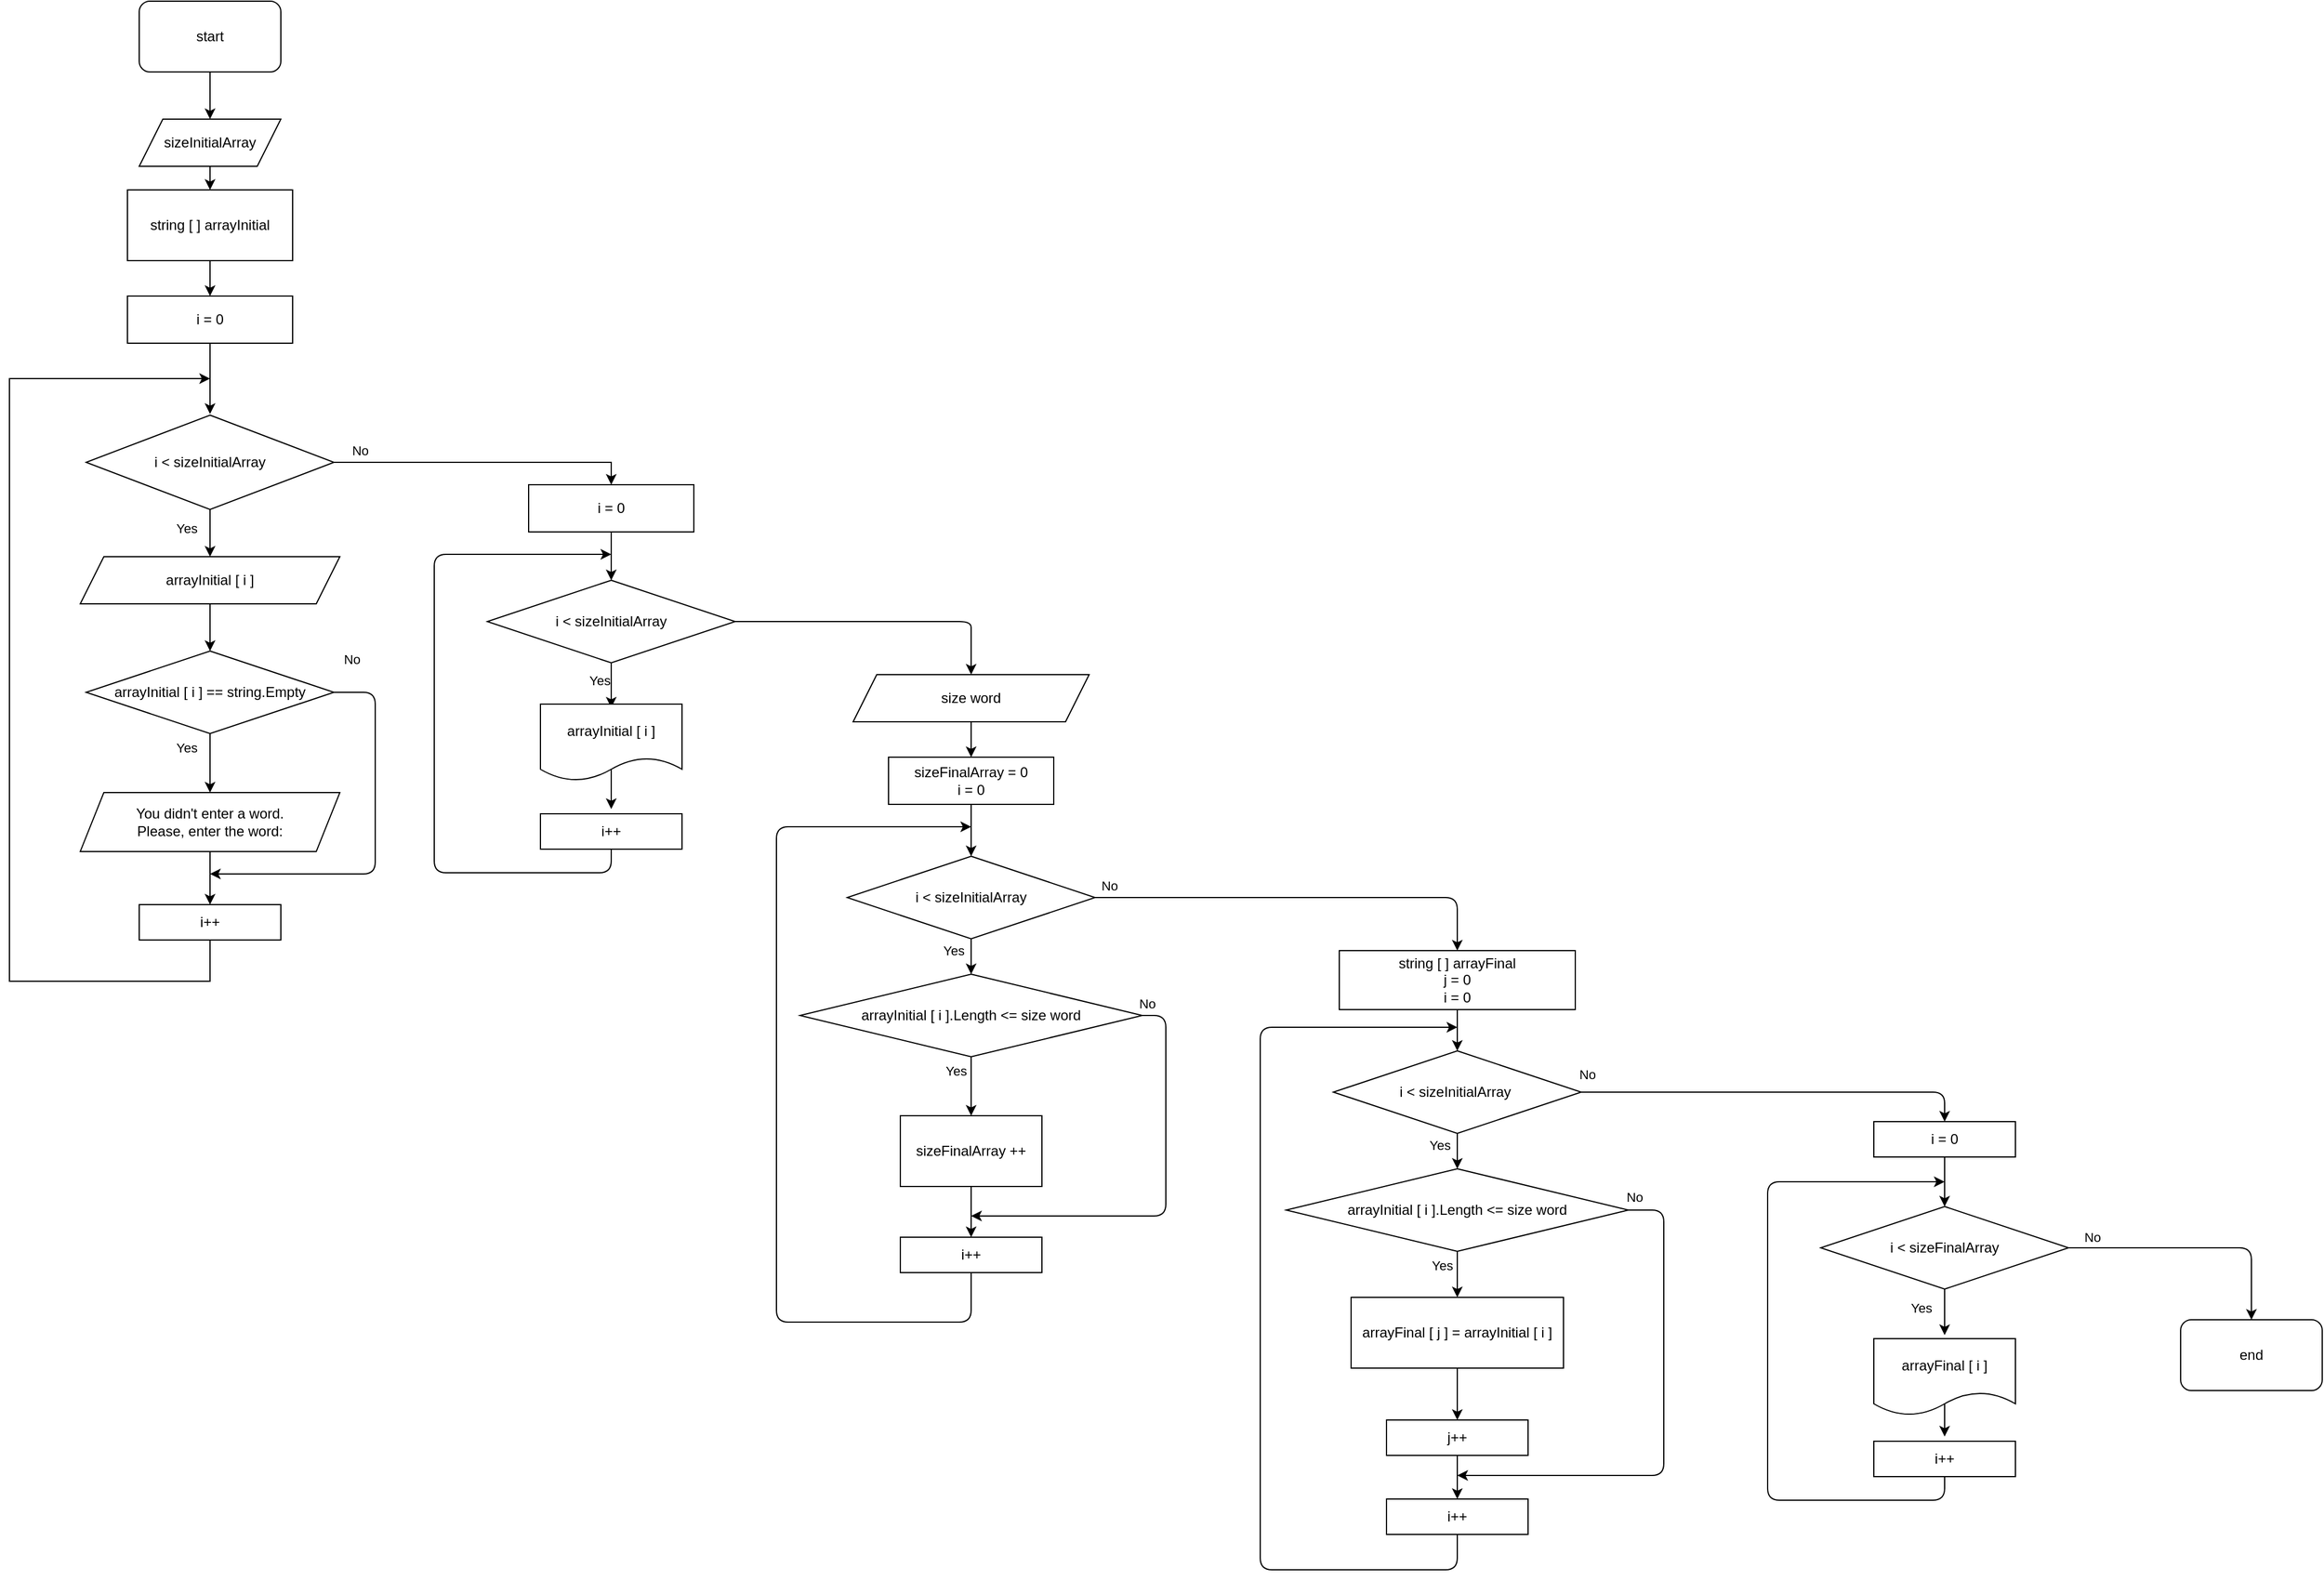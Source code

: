 <mxfile>
    <diagram id="C5RBs43oDa-KdzZeNtuy" name="Page-1">
        <mxGraphModel dx="335" dy="785" grid="1" gridSize="10" guides="1" tooltips="1" connect="1" arrows="1" fold="1" page="1" pageScale="1" pageWidth="827" pageHeight="1169" math="0" shadow="0">
            <root>
                <mxCell id="WIyWlLk6GJQsqaUBKTNV-0"/>
                <mxCell id="WIyWlLk6GJQsqaUBKTNV-1" parent="WIyWlLk6GJQsqaUBKTNV-0"/>
                <mxCell id="168" style="edgeStyle=none;html=1;exitX=0.5;exitY=1;exitDx=0;exitDy=0;entryX=0.5;entryY=0;entryDx=0;entryDy=0;" parent="WIyWlLk6GJQsqaUBKTNV-1" source="169" target="195" edge="1">
                    <mxGeometry relative="1" as="geometry">
                        <mxPoint x="1090" y="280" as="targetPoint"/>
                    </mxGeometry>
                </mxCell>
                <mxCell id="169" value="string [ ] arrayInitial" style="rounded=0;whiteSpace=wrap;html=1;" parent="WIyWlLk6GJQsqaUBKTNV-1" vertex="1">
                    <mxGeometry x="1020" y="170" width="140" height="60" as="geometry"/>
                </mxCell>
                <mxCell id="170" value="" style="edgeStyle=orthogonalEdgeStyle;rounded=0;orthogonalLoop=1;jettySize=auto;html=1;" parent="WIyWlLk6GJQsqaUBKTNV-1" source="171" target="173" edge="1">
                    <mxGeometry relative="1" as="geometry"/>
                </mxCell>
                <mxCell id="171" value="start" style="rounded=1;whiteSpace=wrap;html=1;" parent="WIyWlLk6GJQsqaUBKTNV-1" vertex="1">
                    <mxGeometry x="1030" y="10" width="120" height="60" as="geometry"/>
                </mxCell>
                <mxCell id="172" style="edgeStyle=none;html=1;exitX=0.5;exitY=1;exitDx=0;exitDy=0;entryX=0.5;entryY=0;entryDx=0;entryDy=0;" parent="WIyWlLk6GJQsqaUBKTNV-1" source="173" target="169" edge="1">
                    <mxGeometry relative="1" as="geometry"/>
                </mxCell>
                <mxCell id="173" value="sizeInitialArray" style="shape=parallelogram;perimeter=parallelogramPerimeter;whiteSpace=wrap;html=1;fixedSize=1;" parent="WIyWlLk6GJQsqaUBKTNV-1" vertex="1">
                    <mxGeometry x="1030" y="110" width="120" height="40" as="geometry"/>
                </mxCell>
                <mxCell id="174" style="edgeStyle=orthogonalEdgeStyle;rounded=0;orthogonalLoop=1;jettySize=auto;html=1;exitX=0.5;exitY=1;exitDx=0;exitDy=0;" parent="WIyWlLk6GJQsqaUBKTNV-1" edge="1">
                    <mxGeometry relative="1" as="geometry">
                        <mxPoint x="1090" y="216" as="sourcePoint"/>
                        <mxPoint x="1090" y="216" as="targetPoint"/>
                    </mxGeometry>
                </mxCell>
                <mxCell id="175" value="end" style="rounded=1;whiteSpace=wrap;html=1;" parent="WIyWlLk6GJQsqaUBKTNV-1" vertex="1">
                    <mxGeometry x="2760" y="1128" width="120" height="60" as="geometry"/>
                </mxCell>
                <mxCell id="176" value="Yes" style="edgeStyle=orthogonalEdgeStyle;rounded=0;orthogonalLoop=1;jettySize=auto;html=1;exitX=0.5;exitY=1;exitDx=0;exitDy=0;entryX=0.5;entryY=0;entryDx=0;entryDy=0;" parent="WIyWlLk6GJQsqaUBKTNV-1" source="178" target="181" edge="1">
                    <mxGeometry x="-0.2" y="-20" relative="1" as="geometry">
                        <mxPoint x="1090" y="491" as="sourcePoint"/>
                        <mxPoint as="offset"/>
                        <mxPoint x="1090" y="511" as="targetPoint"/>
                    </mxGeometry>
                </mxCell>
                <mxCell id="177" value="No" style="edgeStyle=orthogonalEdgeStyle;rounded=0;orthogonalLoop=1;jettySize=auto;html=1;entryX=0.5;entryY=0;entryDx=0;entryDy=0;" parent="WIyWlLk6GJQsqaUBKTNV-1" source="178" target="246" edge="1">
                    <mxGeometry x="-0.829" y="10" relative="1" as="geometry">
                        <mxPoint x="1430" y="431" as="targetPoint"/>
                        <mxPoint as="offset"/>
                        <Array as="points">
                            <mxPoint x="1430" y="401"/>
                        </Array>
                    </mxGeometry>
                </mxCell>
                <mxCell id="178" value="i &amp;lt; sizeInitialArray" style="rhombus;whiteSpace=wrap;html=1;" parent="WIyWlLk6GJQsqaUBKTNV-1" vertex="1">
                    <mxGeometry x="985" y="361" width="210" height="80" as="geometry"/>
                </mxCell>
                <mxCell id="179" style="edgeStyle=orthogonalEdgeStyle;rounded=0;orthogonalLoop=1;jettySize=auto;html=1;exitX=0.5;exitY=1;exitDx=0;exitDy=0;" parent="WIyWlLk6GJQsqaUBKTNV-1" source="193" edge="1">
                    <mxGeometry relative="1" as="geometry">
                        <mxPoint x="1090" y="330" as="targetPoint"/>
                        <Array as="points">
                            <mxPoint x="1090" y="841"/>
                            <mxPoint x="920" y="841"/>
                            <mxPoint x="920" y="330"/>
                        </Array>
                        <mxPoint x="1090" y="771" as="sourcePoint"/>
                    </mxGeometry>
                </mxCell>
                <mxCell id="180" style="edgeStyle=none;html=1;exitX=0.5;exitY=1;exitDx=0;exitDy=0;entryX=0.5;entryY=0;entryDx=0;entryDy=0;" parent="WIyWlLk6GJQsqaUBKTNV-1" source="181" target="186" edge="1">
                    <mxGeometry relative="1" as="geometry"/>
                </mxCell>
                <mxCell id="181" value="arrayInitial [ i ]" style="shape=parallelogram;perimeter=parallelogramPerimeter;whiteSpace=wrap;html=1;fixedSize=1;" parent="WIyWlLk6GJQsqaUBKTNV-1" vertex="1">
                    <mxGeometry x="980" y="481" width="220" height="40" as="geometry"/>
                </mxCell>
                <mxCell id="182" style="edgeStyle=none;html=1;exitX=0.5;exitY=1;exitDx=0;exitDy=0;entryX=0.5;entryY=0;entryDx=0;entryDy=0;" parent="WIyWlLk6GJQsqaUBKTNV-1" source="186" target="188" edge="1">
                    <mxGeometry relative="1" as="geometry"/>
                </mxCell>
                <mxCell id="183" value="Yes" style="edgeLabel;html=1;align=center;verticalAlign=middle;resizable=0;points=[];" parent="182" vertex="1" connectable="0">
                    <mxGeometry x="-0.52" y="1" relative="1" as="geometry">
                        <mxPoint x="-21" as="offset"/>
                    </mxGeometry>
                </mxCell>
                <mxCell id="184" style="edgeStyle=none;html=1;exitX=1;exitY=0.5;exitDx=0;exitDy=0;" parent="WIyWlLk6GJQsqaUBKTNV-1" source="186" edge="1">
                    <mxGeometry relative="1" as="geometry">
                        <mxPoint x="1090" y="750" as="targetPoint"/>
                        <Array as="points">
                            <mxPoint x="1230" y="596"/>
                            <mxPoint x="1230" y="750"/>
                        </Array>
                    </mxGeometry>
                </mxCell>
                <mxCell id="185" value="No" style="edgeLabel;html=1;align=center;verticalAlign=middle;resizable=0;points=[];" parent="184" vertex="1" connectable="0">
                    <mxGeometry x="-0.624" relative="1" as="geometry">
                        <mxPoint x="-20" y="-55" as="offset"/>
                    </mxGeometry>
                </mxCell>
                <mxCell id="186" value="arrayInitial [ i ] == string.Empty" style="rhombus;whiteSpace=wrap;html=1;" parent="WIyWlLk6GJQsqaUBKTNV-1" vertex="1">
                    <mxGeometry x="985" y="561" width="210" height="70" as="geometry"/>
                </mxCell>
                <mxCell id="187" style="edgeStyle=none;html=1;exitX=0.5;exitY=1;exitDx=0;exitDy=0;entryX=0.5;entryY=0;entryDx=0;entryDy=0;" parent="WIyWlLk6GJQsqaUBKTNV-1" source="188" target="193" edge="1">
                    <mxGeometry relative="1" as="geometry"/>
                </mxCell>
                <mxCell id="188" value="You didn't enter a word.&lt;br&gt;Please, enter the word:" style="shape=parallelogram;perimeter=parallelogramPerimeter;whiteSpace=wrap;html=1;fixedSize=1;" parent="WIyWlLk6GJQsqaUBKTNV-1" vertex="1">
                    <mxGeometry x="980" y="681" width="220" height="50" as="geometry"/>
                </mxCell>
                <mxCell id="189" style="edgeStyle=none;html=1;exitX=0.5;exitY=1;exitDx=0;exitDy=0;entryX=0.5;entryY=0;entryDx=0;entryDy=0;" parent="WIyWlLk6GJQsqaUBKTNV-1" edge="1">
                    <mxGeometry relative="1" as="geometry">
                        <mxPoint x="1430" y="609" as="targetPoint"/>
                        <mxPoint x="1430" y="570" as="sourcePoint"/>
                    </mxGeometry>
                </mxCell>
                <mxCell id="190" value="Yes" style="edgeLabel;html=1;align=center;verticalAlign=middle;resizable=0;points=[];" parent="189" vertex="1" connectable="0">
                    <mxGeometry x="-0.618" y="1" relative="1" as="geometry">
                        <mxPoint x="-11" y="8" as="offset"/>
                    </mxGeometry>
                </mxCell>
                <mxCell id="191" style="edgeStyle=none;html=1;exitX=1;exitY=0.5;exitDx=0;exitDy=0;entryX=0.5;entryY=0;entryDx=0;entryDy=0;" parent="WIyWlLk6GJQsqaUBKTNV-1" source="192" target="199" edge="1">
                    <mxGeometry relative="1" as="geometry">
                        <Array as="points">
                            <mxPoint x="1735" y="536"/>
                            <mxPoint x="1735" y="546"/>
                        </Array>
                    </mxGeometry>
                </mxCell>
                <mxCell id="192" value="i &amp;lt; sizeInitialArray" style="rhombus;whiteSpace=wrap;html=1;" parent="WIyWlLk6GJQsqaUBKTNV-1" vertex="1">
                    <mxGeometry x="1325" y="501" width="210" height="70" as="geometry"/>
                </mxCell>
                <mxCell id="193" value="i++" style="rounded=0;whiteSpace=wrap;html=1;" parent="WIyWlLk6GJQsqaUBKTNV-1" vertex="1">
                    <mxGeometry x="1030" y="776" width="120" height="30" as="geometry"/>
                </mxCell>
                <mxCell id="194" style="edgeStyle=none;html=1;" parent="WIyWlLk6GJQsqaUBKTNV-1" source="195" edge="1">
                    <mxGeometry relative="1" as="geometry">
                        <mxPoint x="1090" y="360" as="targetPoint"/>
                    </mxGeometry>
                </mxCell>
                <mxCell id="195" value="i = 0" style="rounded=0;whiteSpace=wrap;html=1;" parent="WIyWlLk6GJQsqaUBKTNV-1" vertex="1">
                    <mxGeometry x="1020" y="260" width="140" height="40" as="geometry"/>
                </mxCell>
                <mxCell id="196" style="edgeStyle=none;html=1;exitX=0.5;exitY=1;exitDx=0;exitDy=0;entryX=0.5;entryY=0;entryDx=0;entryDy=0;" parent="WIyWlLk6GJQsqaUBKTNV-1" edge="1">
                    <mxGeometry relative="1" as="geometry">
                        <mxPoint x="1430" y="659" as="sourcePoint"/>
                        <mxPoint x="1430" y="695" as="targetPoint"/>
                    </mxGeometry>
                </mxCell>
                <mxCell id="197" style="edgeStyle=none;html=1;exitX=0.5;exitY=1;exitDx=0;exitDy=0;" parent="WIyWlLk6GJQsqaUBKTNV-1" source="206" edge="1">
                    <mxGeometry relative="1" as="geometry">
                        <mxPoint x="1430" y="479" as="targetPoint"/>
                        <Array as="points">
                            <mxPoint x="1430" y="749"/>
                            <mxPoint x="1280" y="749"/>
                            <mxPoint x="1280" y="669"/>
                            <mxPoint x="1280" y="479"/>
                        </Array>
                    </mxGeometry>
                </mxCell>
                <mxCell id="198" style="edgeStyle=none;html=1;exitX=0.5;exitY=1;exitDx=0;exitDy=0;entryX=0.5;entryY=0;entryDx=0;entryDy=0;" parent="WIyWlLk6GJQsqaUBKTNV-1" source="199" target="201" edge="1">
                    <mxGeometry relative="1" as="geometry"/>
                </mxCell>
                <mxCell id="199" value="size word" style="shape=parallelogram;perimeter=parallelogramPerimeter;whiteSpace=wrap;html=1;fixedSize=1;" parent="WIyWlLk6GJQsqaUBKTNV-1" vertex="1">
                    <mxGeometry x="1635" y="581" width="200" height="40" as="geometry"/>
                </mxCell>
                <mxCell id="200" style="edgeStyle=none;html=1;exitX=0.5;exitY=1;exitDx=0;exitDy=0;entryX=0.5;entryY=0;entryDx=0;entryDy=0;" parent="WIyWlLk6GJQsqaUBKTNV-1" source="201" target="205" edge="1">
                    <mxGeometry relative="1" as="geometry"/>
                </mxCell>
                <mxCell id="201" value="sizeFinalArray&amp;nbsp;= 0&lt;br&gt;i = 0" style="rounded=0;whiteSpace=wrap;html=1;" parent="WIyWlLk6GJQsqaUBKTNV-1" vertex="1">
                    <mxGeometry x="1665" y="651" width="140" height="40" as="geometry"/>
                </mxCell>
                <mxCell id="202" style="edgeStyle=none;html=1;exitX=0.5;exitY=1;exitDx=0;exitDy=0;entryX=0.5;entryY=0;entryDx=0;entryDy=0;" parent="WIyWlLk6GJQsqaUBKTNV-1" source="205" target="209" edge="1">
                    <mxGeometry relative="1" as="geometry"/>
                </mxCell>
                <mxCell id="203" style="edgeStyle=none;html=1;exitX=1;exitY=0.5;exitDx=0;exitDy=0;entryX=0.5;entryY=0;entryDx=0;entryDy=0;" parent="WIyWlLk6GJQsqaUBKTNV-1" source="205" target="216" edge="1">
                    <mxGeometry relative="1" as="geometry">
                        <mxPoint x="2130" y="780" as="targetPoint"/>
                        <Array as="points">
                            <mxPoint x="1950" y="770"/>
                            <mxPoint x="2147" y="770"/>
                        </Array>
                    </mxGeometry>
                </mxCell>
                <mxCell id="204" value="No" style="edgeLabel;html=1;align=center;verticalAlign=middle;resizable=0;points=[];" parent="203" vertex="1" connectable="0">
                    <mxGeometry x="-0.936" y="2" relative="1" as="geometry">
                        <mxPoint y="-8" as="offset"/>
                    </mxGeometry>
                </mxCell>
                <mxCell id="205" value="i &amp;lt; sizeInitialArray" style="rhombus;whiteSpace=wrap;html=1;" parent="WIyWlLk6GJQsqaUBKTNV-1" vertex="1">
                    <mxGeometry x="1630" y="735" width="210" height="70" as="geometry"/>
                </mxCell>
                <mxCell id="206" value="i++" style="rounded=0;whiteSpace=wrap;html=1;" parent="WIyWlLk6GJQsqaUBKTNV-1" vertex="1">
                    <mxGeometry x="1370" y="699" width="120" height="30" as="geometry"/>
                </mxCell>
                <mxCell id="207" value="" style="edgeStyle=none;html=1;" parent="WIyWlLk6GJQsqaUBKTNV-1" source="209" target="212" edge="1">
                    <mxGeometry relative="1" as="geometry"/>
                </mxCell>
                <mxCell id="208" style="edgeStyle=none;html=1;exitX=1;exitY=0.5;exitDx=0;exitDy=0;" parent="WIyWlLk6GJQsqaUBKTNV-1" source="209" edge="1">
                    <mxGeometry relative="1" as="geometry">
                        <mxPoint x="1735" y="1040" as="targetPoint"/>
                        <Array as="points">
                            <mxPoint x="1900" y="870"/>
                            <mxPoint x="1900" y="1040"/>
                        </Array>
                    </mxGeometry>
                </mxCell>
                <mxCell id="209" value="arrayInitial [ i ].Length &amp;lt;= size word" style="rhombus;whiteSpace=wrap;html=1;" parent="WIyWlLk6GJQsqaUBKTNV-1" vertex="1">
                    <mxGeometry x="1590" y="835" width="290" height="70" as="geometry"/>
                </mxCell>
                <mxCell id="210" style="edgeStyle=none;html=1;exitX=0.5;exitY=1;exitDx=0;exitDy=0;" parent="WIyWlLk6GJQsqaUBKTNV-1" source="217" edge="1">
                    <mxGeometry relative="1" as="geometry">
                        <mxPoint x="1735" y="710" as="targetPoint"/>
                        <mxPoint x="1735" y="1100" as="sourcePoint"/>
                        <Array as="points">
                            <mxPoint x="1735" y="1130"/>
                            <mxPoint x="1570" y="1130"/>
                            <mxPoint x="1570" y="710"/>
                        </Array>
                    </mxGeometry>
                </mxCell>
                <mxCell id="211" style="edgeStyle=none;html=1;exitX=0.5;exitY=1;exitDx=0;exitDy=0;entryX=0.5;entryY=0;entryDx=0;entryDy=0;" parent="WIyWlLk6GJQsqaUBKTNV-1" source="212" target="217" edge="1">
                    <mxGeometry relative="1" as="geometry"/>
                </mxCell>
                <mxCell id="212" value="&lt;span&gt;sizeFinalArray ++&lt;/span&gt;" style="whiteSpace=wrap;html=1;" parent="WIyWlLk6GJQsqaUBKTNV-1" vertex="1">
                    <mxGeometry x="1675" y="955" width="120" height="60" as="geometry"/>
                </mxCell>
                <mxCell id="213" value="Yes" style="edgeLabel;html=1;align=center;verticalAlign=middle;resizable=0;points=[];" parent="WIyWlLk6GJQsqaUBKTNV-1" vertex="1" connectable="0">
                    <mxGeometry x="1720" y="815" as="geometry"/>
                </mxCell>
                <mxCell id="214" value="Yes" style="edgeLabel;html=1;align=center;verticalAlign=middle;resizable=0;points=[];" parent="WIyWlLk6GJQsqaUBKTNV-1" vertex="1" connectable="0">
                    <mxGeometry x="1730" y="825" as="geometry">
                        <mxPoint x="-8" y="92" as="offset"/>
                    </mxGeometry>
                </mxCell>
                <mxCell id="215" style="edgeStyle=none;html=1;exitX=0.5;exitY=1;exitDx=0;exitDy=0;entryX=0.5;entryY=0;entryDx=0;entryDy=0;" parent="WIyWlLk6GJQsqaUBKTNV-1" source="216" target="221" edge="1">
                    <mxGeometry relative="1" as="geometry"/>
                </mxCell>
                <mxCell id="216" value="string [ ] arrayFinal&lt;br&gt;j = 0&lt;br&gt;i = 0" style="rounded=0;whiteSpace=wrap;html=1;" parent="WIyWlLk6GJQsqaUBKTNV-1" vertex="1">
                    <mxGeometry x="2047" y="815" width="200" height="50" as="geometry"/>
                </mxCell>
                <mxCell id="217" value="&lt;span&gt;i++&lt;/span&gt;" style="whiteSpace=wrap;html=1;" parent="WIyWlLk6GJQsqaUBKTNV-1" vertex="1">
                    <mxGeometry x="1675" y="1058" width="120" height="30" as="geometry"/>
                </mxCell>
                <mxCell id="218" style="edgeStyle=none;html=1;exitX=0.5;exitY=1;exitDx=0;exitDy=0;entryX=0.5;entryY=0;entryDx=0;entryDy=0;" parent="WIyWlLk6GJQsqaUBKTNV-1" source="221" target="224" edge="1">
                    <mxGeometry relative="1" as="geometry"/>
                </mxCell>
                <mxCell id="219" style="edgeStyle=none;html=1;exitX=1;exitY=0.5;exitDx=0;exitDy=0;" parent="WIyWlLk6GJQsqaUBKTNV-1" source="221" edge="1">
                    <mxGeometry relative="1" as="geometry">
                        <mxPoint x="2560" y="960" as="targetPoint"/>
                        <Array as="points">
                            <mxPoint x="2352" y="935"/>
                            <mxPoint x="2560" y="935"/>
                        </Array>
                    </mxGeometry>
                </mxCell>
                <mxCell id="220" value="No" style="edgeLabel;html=1;align=center;verticalAlign=middle;resizable=0;points=[];" parent="219" vertex="1" connectable="0">
                    <mxGeometry x="-0.826" y="-2" relative="1" as="geometry">
                        <mxPoint x="-24" y="-17" as="offset"/>
                    </mxGeometry>
                </mxCell>
                <mxCell id="221" value="i &amp;lt; sizeInitialArray&amp;nbsp;" style="rhombus;whiteSpace=wrap;html=1;" parent="WIyWlLk6GJQsqaUBKTNV-1" vertex="1">
                    <mxGeometry x="2042" y="900" width="210" height="70" as="geometry"/>
                </mxCell>
                <mxCell id="222" style="edgeStyle=none;html=1;exitX=0.5;exitY=1;exitDx=0;exitDy=0;entryX=0.5;entryY=0;entryDx=0;entryDy=0;" parent="WIyWlLk6GJQsqaUBKTNV-1" source="224" target="228" edge="1">
                    <mxGeometry relative="1" as="geometry"/>
                </mxCell>
                <mxCell id="223" style="edgeStyle=none;html=1;exitX=1;exitY=0.5;exitDx=0;exitDy=0;" parent="WIyWlLk6GJQsqaUBKTNV-1" source="224" edge="1">
                    <mxGeometry relative="1" as="geometry">
                        <mxPoint x="2147" y="1260" as="targetPoint"/>
                        <Array as="points">
                            <mxPoint x="2322" y="1035"/>
                            <mxPoint x="2322" y="1260"/>
                        </Array>
                    </mxGeometry>
                </mxCell>
                <mxCell id="224" value="arrayInitial [ i ].Length&amp;nbsp;&amp;lt;= size word" style="rhombus;whiteSpace=wrap;html=1;" parent="WIyWlLk6GJQsqaUBKTNV-1" vertex="1">
                    <mxGeometry x="2002" y="1000" width="290" height="70" as="geometry"/>
                </mxCell>
                <mxCell id="225" value="Yes" style="edgeLabel;html=1;align=center;verticalAlign=middle;resizable=0;points=[];" parent="WIyWlLk6GJQsqaUBKTNV-1" vertex="1" connectable="0">
                    <mxGeometry x="2132" y="980" as="geometry"/>
                </mxCell>
                <mxCell id="226" value="Yes" style="edgeLabel;html=1;align=center;verticalAlign=middle;resizable=0;points=[];" parent="WIyWlLk6GJQsqaUBKTNV-1" vertex="1" connectable="0">
                    <mxGeometry x="2142" y="990" as="geometry">
                        <mxPoint x="-8" y="92" as="offset"/>
                    </mxGeometry>
                </mxCell>
                <mxCell id="227" style="edgeStyle=none;html=1;exitX=0.5;exitY=1;exitDx=0;exitDy=0;entryX=0.5;entryY=0;entryDx=0;entryDy=0;" parent="WIyWlLk6GJQsqaUBKTNV-1" source="228" target="230" edge="1">
                    <mxGeometry relative="1" as="geometry"/>
                </mxCell>
                <mxCell id="228" value="arrayFinal [ j ] = arrayInitial [ i ]" style="whiteSpace=wrap;html=1;" parent="WIyWlLk6GJQsqaUBKTNV-1" vertex="1">
                    <mxGeometry x="2057" y="1109" width="180" height="60" as="geometry"/>
                </mxCell>
                <mxCell id="229" style="edgeStyle=none;html=1;exitX=0.5;exitY=1;exitDx=0;exitDy=0;entryX=0.5;entryY=0;entryDx=0;entryDy=0;" parent="WIyWlLk6GJQsqaUBKTNV-1" source="230" target="232" edge="1">
                    <mxGeometry relative="1" as="geometry"/>
                </mxCell>
                <mxCell id="230" value="&lt;span&gt;j++&lt;br&gt;&lt;/span&gt;" style="whiteSpace=wrap;html=1;" parent="WIyWlLk6GJQsqaUBKTNV-1" vertex="1">
                    <mxGeometry x="2087" y="1213" width="120" height="30" as="geometry"/>
                </mxCell>
                <mxCell id="231" style="edgeStyle=none;html=1;exitX=0.5;exitY=1;exitDx=0;exitDy=0;" parent="WIyWlLk6GJQsqaUBKTNV-1" source="232" edge="1">
                    <mxGeometry relative="1" as="geometry">
                        <mxPoint x="2147" y="880" as="targetPoint"/>
                        <Array as="points">
                            <mxPoint x="2147" y="1340"/>
                            <mxPoint x="1980" y="1340"/>
                            <mxPoint x="1980" y="880"/>
                        </Array>
                    </mxGeometry>
                </mxCell>
                <mxCell id="232" value="&lt;span&gt;i++&lt;br&gt;&lt;/span&gt;" style="whiteSpace=wrap;html=1;" parent="WIyWlLk6GJQsqaUBKTNV-1" vertex="1">
                    <mxGeometry x="2087" y="1280" width="120" height="30" as="geometry"/>
                </mxCell>
                <mxCell id="233" value="No" style="edgeLabel;html=1;align=center;verticalAlign=middle;resizable=0;points=[];" parent="WIyWlLk6GJQsqaUBKTNV-1" vertex="1" connectable="0">
                    <mxGeometry x="1871" y="770" as="geometry">
                        <mxPoint x="13" y="90" as="offset"/>
                    </mxGeometry>
                </mxCell>
                <mxCell id="234" style="edgeStyle=none;html=1;exitX=0.5;exitY=1;exitDx=0;exitDy=0;entryX=0.5;entryY=0;entryDx=0;entryDy=0;" parent="WIyWlLk6GJQsqaUBKTNV-1" source="238" edge="1">
                    <mxGeometry relative="1" as="geometry">
                        <mxPoint x="2560" y="1141" as="targetPoint"/>
                    </mxGeometry>
                </mxCell>
                <mxCell id="235" value="Yes" style="edgeLabel;html=1;align=center;verticalAlign=middle;resizable=0;points=[];" parent="234" vertex="1" connectable="0">
                    <mxGeometry x="-0.618" y="1" relative="1" as="geometry">
                        <mxPoint x="-21" y="8" as="offset"/>
                    </mxGeometry>
                </mxCell>
                <mxCell id="236" style="edgeStyle=none;html=1;exitX=1;exitY=0.5;exitDx=0;exitDy=0;entryX=0.5;entryY=0;entryDx=0;entryDy=0;" parent="WIyWlLk6GJQsqaUBKTNV-1" source="238" target="175" edge="1">
                    <mxGeometry relative="1" as="geometry">
                        <Array as="points">
                            <mxPoint x="2820" y="1067"/>
                        </Array>
                    </mxGeometry>
                </mxCell>
                <mxCell id="237" value="No" style="edgeLabel;html=1;align=center;verticalAlign=middle;resizable=0;points=[];" parent="236" vertex="1" connectable="0">
                    <mxGeometry x="-0.815" y="2" relative="1" as="geometry">
                        <mxPoint y="-7" as="offset"/>
                    </mxGeometry>
                </mxCell>
                <mxCell id="238" value="i &amp;lt; sizeFinalArray" style="rhombus;whiteSpace=wrap;html=1;" parent="WIyWlLk6GJQsqaUBKTNV-1" vertex="1">
                    <mxGeometry x="2455" y="1032" width="210" height="70" as="geometry"/>
                </mxCell>
                <mxCell id="239" style="edgeStyle=none;html=1;exitX=0.5;exitY=1;exitDx=0;exitDy=0;entryX=0.5;entryY=0;entryDx=0;entryDy=0;" parent="WIyWlLk6GJQsqaUBKTNV-1" edge="1">
                    <mxGeometry relative="1" as="geometry">
                        <mxPoint x="2560" y="1227" as="targetPoint"/>
                        <mxPoint x="2560" y="1191" as="sourcePoint"/>
                    </mxGeometry>
                </mxCell>
                <mxCell id="240" style="edgeStyle=none;html=1;exitX=0.5;exitY=1;exitDx=0;exitDy=0;" parent="WIyWlLk6GJQsqaUBKTNV-1" source="241" edge="1">
                    <mxGeometry relative="1" as="geometry">
                        <mxPoint x="2560" y="1011" as="targetPoint"/>
                        <Array as="points">
                            <mxPoint x="2560" y="1281"/>
                            <mxPoint x="2410" y="1281"/>
                            <mxPoint x="2410" y="1201"/>
                            <mxPoint x="2410" y="1011"/>
                        </Array>
                    </mxGeometry>
                </mxCell>
                <mxCell id="241" value="i++" style="rounded=0;whiteSpace=wrap;html=1;" parent="WIyWlLk6GJQsqaUBKTNV-1" vertex="1">
                    <mxGeometry x="2500" y="1231" width="120" height="30" as="geometry"/>
                </mxCell>
                <mxCell id="242" value="&lt;span&gt;arrayInitial [ i ]&lt;/span&gt;" style="shape=document;whiteSpace=wrap;html=1;boundedLbl=1;" parent="WIyWlLk6GJQsqaUBKTNV-1" vertex="1">
                    <mxGeometry x="1370" y="606" width="120" height="65" as="geometry"/>
                </mxCell>
                <mxCell id="243" value="&lt;span&gt;arrayFinal [ i ]&lt;/span&gt;" style="shape=document;whiteSpace=wrap;html=1;boundedLbl=1;" parent="WIyWlLk6GJQsqaUBKTNV-1" vertex="1">
                    <mxGeometry x="2500" y="1144" width="120" height="65" as="geometry"/>
                </mxCell>
                <mxCell id="244" value="No" style="edgeLabel;html=1;align=center;verticalAlign=middle;resizable=0;points=[];" parent="WIyWlLk6GJQsqaUBKTNV-1" vertex="1" connectable="0">
                    <mxGeometry x="2269.765" y="930" as="geometry">
                        <mxPoint x="27" y="94" as="offset"/>
                    </mxGeometry>
                </mxCell>
                <mxCell id="245" style="edgeStyle=none;html=1;exitX=0.5;exitY=1;exitDx=0;exitDy=0;entryX=0.5;entryY=0;entryDx=0;entryDy=0;" parent="WIyWlLk6GJQsqaUBKTNV-1" source="246" target="192" edge="1">
                    <mxGeometry relative="1" as="geometry"/>
                </mxCell>
                <mxCell id="246" value="i = 0" style="rounded=0;whiteSpace=wrap;html=1;" parent="WIyWlLk6GJQsqaUBKTNV-1" vertex="1">
                    <mxGeometry x="1360" y="420" width="140" height="40" as="geometry"/>
                </mxCell>
                <mxCell id="247" style="edgeStyle=none;html=1;exitX=0.5;exitY=1;exitDx=0;exitDy=0;entryX=0.5;entryY=0;entryDx=0;entryDy=0;" parent="WIyWlLk6GJQsqaUBKTNV-1" source="248" target="238" edge="1">
                    <mxGeometry relative="1" as="geometry"/>
                </mxCell>
                <mxCell id="248" value="&lt;span&gt;i = 0&lt;br&gt;&lt;/span&gt;" style="whiteSpace=wrap;html=1;" parent="WIyWlLk6GJQsqaUBKTNV-1" vertex="1">
                    <mxGeometry x="2500" y="960" width="120" height="30" as="geometry"/>
                </mxCell>
            </root>
        </mxGraphModel>
    </diagram>
</mxfile>